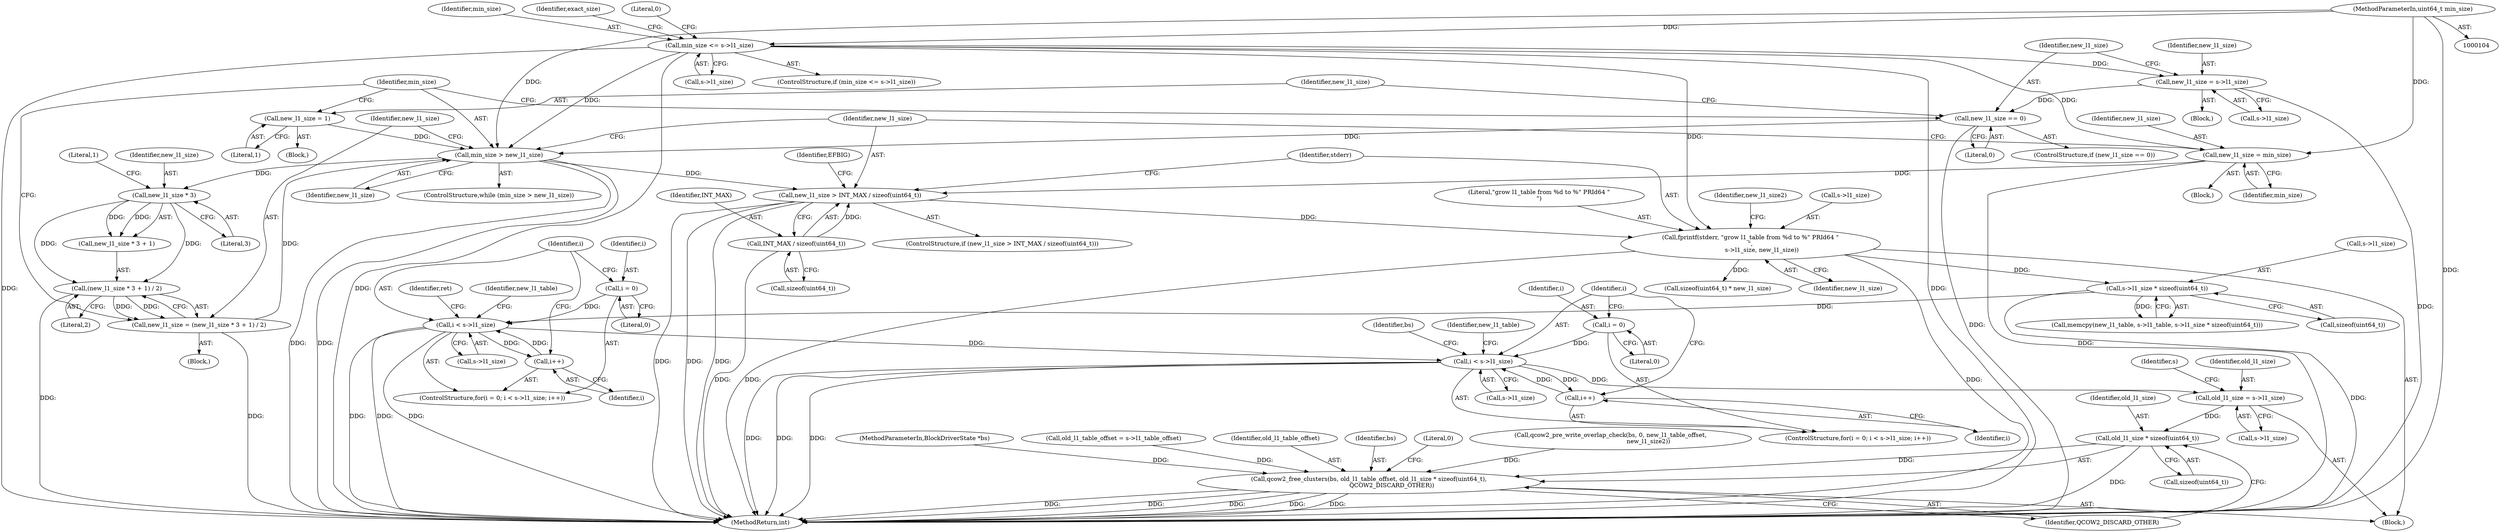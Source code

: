 digraph "0_qemu_cab60de930684c33f67d4e32c7509b567f8c445b@pointer" {
"1000295" [label="(Call,i < s->l1_size)"];
"1000292" [label="(Call,i = 0)"];
"1000300" [label="(Call,i++)"];
"1000295" [label="(Call,i < s->l1_size)"];
"1000262" [label="(Call,i < s->l1_size)"];
"1000259" [label="(Call,i = 0)"];
"1000267" [label="(Call,i++)"];
"1000202" [label="(Call,s->l1_size * sizeof(uint64_t))"];
"1000178" [label="(Call,fprintf(stderr, \"grow l1_table from %d to %\" PRId64 \"\n\",\n            s->l1_size, new_l1_size))"];
"1000125" [label="(Call,min_size <= s->l1_size)"];
"1000106" [label="(MethodParameterIn,uint64_t min_size)"];
"1000168" [label="(Call,new_l1_size > INT_MAX / sizeof(uint64_t))"];
"1000135" [label="(Call,new_l1_size = min_size)"];
"1000154" [label="(Call,min_size > new_l1_size)"];
"1000158" [label="(Call,new_l1_size = (new_l1_size * 3 + 1) / 2)"];
"1000160" [label="(Call,(new_l1_size * 3 + 1) / 2)"];
"1000162" [label="(Call,new_l1_size * 3)"];
"1000150" [label="(Call,new_l1_size = 1)"];
"1000146" [label="(Call,new_l1_size == 0)"];
"1000140" [label="(Call,new_l1_size = s->l1_size)"];
"1000170" [label="(Call,INT_MAX / sizeof(uint64_t))"];
"1000362" [label="(Call,old_l1_size = s->l1_size)"];
"1000375" [label="(Call,old_l1_size * sizeof(uint64_t))"];
"1000372" [label="(Call,qcow2_free_clusters(bs, old_l1_table_offset, old_l1_size * sizeof(uint64_t),\n                        QCOW2_DISCARD_OTHER))"];
"1000135" [label="(Call,new_l1_size = min_size)"];
"1000263" [label="(Identifier,i)"];
"1000150" [label="(Call,new_l1_size = 1)"];
"1000156" [label="(Identifier,new_l1_size)"];
"1000163" [label="(Identifier,new_l1_size)"];
"1000392" [label="(MethodReturn,int)"];
"1000161" [label="(Call,new_l1_size * 3 + 1)"];
"1000179" [label="(Identifier,stderr)"];
"1000297" [label="(Call,s->l1_size)"];
"1000125" [label="(Call,min_size <= s->l1_size)"];
"1000291" [label="(ControlStructure,for(i = 0; i < s->l1_size; i++))"];
"1000165" [label="(Literal,1)"];
"1000292" [label="(Call,i = 0)"];
"1000377" [label="(Call,sizeof(uint64_t))"];
"1000154" [label="(Call,min_size > new_l1_size)"];
"1000304" [label="(Identifier,new_l1_table)"];
"1000134" [label="(Block,)"];
"1000312" [label="(Identifier,bs)"];
"1000278" [label="(Identifier,ret)"];
"1000172" [label="(Call,sizeof(uint64_t))"];
"1000369" [label="(Identifier,s)"];
"1000186" [label="(Identifier,new_l1_size2)"];
"1000147" [label="(Identifier,new_l1_size)"];
"1000293" [label="(Identifier,i)"];
"1000166" [label="(Literal,2)"];
"1000300" [label="(Call,i++)"];
"1000374" [label="(Identifier,old_l1_table_offset)"];
"1000373" [label="(Identifier,bs)"];
"1000261" [label="(Literal,0)"];
"1000142" [label="(Call,s->l1_size)"];
"1000294" [label="(Literal,0)"];
"1000127" [label="(Call,s->l1_size)"];
"1000177" [label="(Identifier,EFBIG)"];
"1000376" [label="(Identifier,old_l1_size)"];
"1000203" [label="(Call,s->l1_size)"];
"1000148" [label="(Literal,0)"];
"1000170" [label="(Call,INT_MAX / sizeof(uint64_t))"];
"1000140" [label="(Call,new_l1_size = s->l1_size)"];
"1000167" [label="(ControlStructure,if (new_l1_size > INT_MAX / sizeof(uint64_t)))"];
"1000364" [label="(Call,s->l1_size)"];
"1000131" [label="(Literal,0)"];
"1000149" [label="(Block,)"];
"1000363" [label="(Identifier,old_l1_size)"];
"1000260" [label="(Identifier,i)"];
"1000164" [label="(Literal,3)"];
"1000184" [label="(Identifier,new_l1_size)"];
"1000381" [label="(Literal,0)"];
"1000141" [label="(Identifier,new_l1_size)"];
"1000375" [label="(Call,old_l1_size * sizeof(uint64_t))"];
"1000151" [label="(Identifier,new_l1_size)"];
"1000126" [label="(Identifier,min_size)"];
"1000259" [label="(Call,i = 0)"];
"1000139" [label="(Block,)"];
"1000267" [label="(Call,i++)"];
"1000160" [label="(Call,(new_l1_size * 3 + 1) / 2)"];
"1000268" [label="(Identifier,i)"];
"1000157" [label="(Block,)"];
"1000295" [label="(Call,i < s->l1_size)"];
"1000158" [label="(Call,new_l1_size = (new_l1_size * 3 + 1) / 2)"];
"1000187" [label="(Call,sizeof(uint64_t) * new_l1_size)"];
"1000169" [label="(Identifier,new_l1_size)"];
"1000136" [label="(Identifier,new_l1_size)"];
"1000296" [label="(Identifier,i)"];
"1000168" [label="(Call,new_l1_size > INT_MAX / sizeof(uint64_t))"];
"1000181" [label="(Call,s->l1_size)"];
"1000264" [label="(Call,s->l1_size)"];
"1000206" [label="(Call,sizeof(uint64_t))"];
"1000159" [label="(Identifier,new_l1_size)"];
"1000153" [label="(ControlStructure,while (min_size > new_l1_size))"];
"1000180" [label="(Literal,\"grow l1_table from %d to %\" PRId64 \"\n\")"];
"1000137" [label="(Identifier,min_size)"];
"1000124" [label="(ControlStructure,if (min_size <= s->l1_size))"];
"1000202" [label="(Call,s->l1_size * sizeof(uint64_t))"];
"1000197" [label="(Call,memcpy(new_l1_table, s->l1_table, s->l1_size * sizeof(uint64_t)))"];
"1000146" [label="(Call,new_l1_size == 0)"];
"1000162" [label="(Call,new_l1_size * 3)"];
"1000155" [label="(Identifier,min_size)"];
"1000271" [label="(Identifier,new_l1_table)"];
"1000108" [label="(Block,)"];
"1000242" [label="(Call,qcow2_pre_write_overlap_check(bs, 0, new_l1_table_offset,\n                                        new_l1_size2))"];
"1000262" [label="(Call,i < s->l1_size)"];
"1000258" [label="(ControlStructure,for(i = 0; i < s->l1_size; i++))"];
"1000133" [label="(Identifier,exact_size)"];
"1000372" [label="(Call,qcow2_free_clusters(bs, old_l1_table_offset, old_l1_size * sizeof(uint64_t),\n                        QCOW2_DISCARD_OTHER))"];
"1000178" [label="(Call,fprintf(stderr, \"grow l1_table from %d to %\" PRId64 \"\n\",\n            s->l1_size, new_l1_size))"];
"1000301" [label="(Identifier,i)"];
"1000347" [label="(Call,old_l1_table_offset = s->l1_table_offset)"];
"1000145" [label="(ControlStructure,if (new_l1_size == 0))"];
"1000379" [label="(Identifier,QCOW2_DISCARD_OTHER)"];
"1000105" [label="(MethodParameterIn,BlockDriverState *bs)"];
"1000152" [label="(Literal,1)"];
"1000106" [label="(MethodParameterIn,uint64_t min_size)"];
"1000171" [label="(Identifier,INT_MAX)"];
"1000362" [label="(Call,old_l1_size = s->l1_size)"];
"1000295" -> "1000291"  [label="AST: "];
"1000295" -> "1000297"  [label="CFG: "];
"1000296" -> "1000295"  [label="AST: "];
"1000297" -> "1000295"  [label="AST: "];
"1000304" -> "1000295"  [label="CFG: "];
"1000312" -> "1000295"  [label="CFG: "];
"1000295" -> "1000392"  [label="DDG: "];
"1000295" -> "1000392"  [label="DDG: "];
"1000295" -> "1000392"  [label="DDG: "];
"1000292" -> "1000295"  [label="DDG: "];
"1000300" -> "1000295"  [label="DDG: "];
"1000262" -> "1000295"  [label="DDG: "];
"1000295" -> "1000300"  [label="DDG: "];
"1000295" -> "1000362"  [label="DDG: "];
"1000292" -> "1000291"  [label="AST: "];
"1000292" -> "1000294"  [label="CFG: "];
"1000293" -> "1000292"  [label="AST: "];
"1000294" -> "1000292"  [label="AST: "];
"1000296" -> "1000292"  [label="CFG: "];
"1000300" -> "1000291"  [label="AST: "];
"1000300" -> "1000301"  [label="CFG: "];
"1000301" -> "1000300"  [label="AST: "];
"1000296" -> "1000300"  [label="CFG: "];
"1000262" -> "1000258"  [label="AST: "];
"1000262" -> "1000264"  [label="CFG: "];
"1000263" -> "1000262"  [label="AST: "];
"1000264" -> "1000262"  [label="AST: "];
"1000271" -> "1000262"  [label="CFG: "];
"1000278" -> "1000262"  [label="CFG: "];
"1000262" -> "1000392"  [label="DDG: "];
"1000262" -> "1000392"  [label="DDG: "];
"1000262" -> "1000392"  [label="DDG: "];
"1000259" -> "1000262"  [label="DDG: "];
"1000267" -> "1000262"  [label="DDG: "];
"1000202" -> "1000262"  [label="DDG: "];
"1000262" -> "1000267"  [label="DDG: "];
"1000259" -> "1000258"  [label="AST: "];
"1000259" -> "1000261"  [label="CFG: "];
"1000260" -> "1000259"  [label="AST: "];
"1000261" -> "1000259"  [label="AST: "];
"1000263" -> "1000259"  [label="CFG: "];
"1000267" -> "1000258"  [label="AST: "];
"1000267" -> "1000268"  [label="CFG: "];
"1000268" -> "1000267"  [label="AST: "];
"1000263" -> "1000267"  [label="CFG: "];
"1000202" -> "1000197"  [label="AST: "];
"1000202" -> "1000206"  [label="CFG: "];
"1000203" -> "1000202"  [label="AST: "];
"1000206" -> "1000202"  [label="AST: "];
"1000197" -> "1000202"  [label="CFG: "];
"1000202" -> "1000392"  [label="DDG: "];
"1000202" -> "1000197"  [label="DDG: "];
"1000178" -> "1000202"  [label="DDG: "];
"1000178" -> "1000108"  [label="AST: "];
"1000178" -> "1000184"  [label="CFG: "];
"1000179" -> "1000178"  [label="AST: "];
"1000180" -> "1000178"  [label="AST: "];
"1000181" -> "1000178"  [label="AST: "];
"1000184" -> "1000178"  [label="AST: "];
"1000186" -> "1000178"  [label="CFG: "];
"1000178" -> "1000392"  [label="DDG: "];
"1000178" -> "1000392"  [label="DDG: "];
"1000125" -> "1000178"  [label="DDG: "];
"1000168" -> "1000178"  [label="DDG: "];
"1000178" -> "1000187"  [label="DDG: "];
"1000125" -> "1000124"  [label="AST: "];
"1000125" -> "1000127"  [label="CFG: "];
"1000126" -> "1000125"  [label="AST: "];
"1000127" -> "1000125"  [label="AST: "];
"1000131" -> "1000125"  [label="CFG: "];
"1000133" -> "1000125"  [label="CFG: "];
"1000125" -> "1000392"  [label="DDG: "];
"1000125" -> "1000392"  [label="DDG: "];
"1000125" -> "1000392"  [label="DDG: "];
"1000106" -> "1000125"  [label="DDG: "];
"1000125" -> "1000135"  [label="DDG: "];
"1000125" -> "1000140"  [label="DDG: "];
"1000125" -> "1000154"  [label="DDG: "];
"1000106" -> "1000104"  [label="AST: "];
"1000106" -> "1000392"  [label="DDG: "];
"1000106" -> "1000135"  [label="DDG: "];
"1000106" -> "1000154"  [label="DDG: "];
"1000168" -> "1000167"  [label="AST: "];
"1000168" -> "1000170"  [label="CFG: "];
"1000169" -> "1000168"  [label="AST: "];
"1000170" -> "1000168"  [label="AST: "];
"1000177" -> "1000168"  [label="CFG: "];
"1000179" -> "1000168"  [label="CFG: "];
"1000168" -> "1000392"  [label="DDG: "];
"1000168" -> "1000392"  [label="DDG: "];
"1000168" -> "1000392"  [label="DDG: "];
"1000135" -> "1000168"  [label="DDG: "];
"1000154" -> "1000168"  [label="DDG: "];
"1000170" -> "1000168"  [label="DDG: "];
"1000135" -> "1000134"  [label="AST: "];
"1000135" -> "1000137"  [label="CFG: "];
"1000136" -> "1000135"  [label="AST: "];
"1000137" -> "1000135"  [label="AST: "];
"1000169" -> "1000135"  [label="CFG: "];
"1000135" -> "1000392"  [label="DDG: "];
"1000154" -> "1000153"  [label="AST: "];
"1000154" -> "1000156"  [label="CFG: "];
"1000155" -> "1000154"  [label="AST: "];
"1000156" -> "1000154"  [label="AST: "];
"1000159" -> "1000154"  [label="CFG: "];
"1000169" -> "1000154"  [label="CFG: "];
"1000154" -> "1000392"  [label="DDG: "];
"1000154" -> "1000392"  [label="DDG: "];
"1000158" -> "1000154"  [label="DDG: "];
"1000150" -> "1000154"  [label="DDG: "];
"1000146" -> "1000154"  [label="DDG: "];
"1000154" -> "1000162"  [label="DDG: "];
"1000158" -> "1000157"  [label="AST: "];
"1000158" -> "1000160"  [label="CFG: "];
"1000159" -> "1000158"  [label="AST: "];
"1000160" -> "1000158"  [label="AST: "];
"1000155" -> "1000158"  [label="CFG: "];
"1000158" -> "1000392"  [label="DDG: "];
"1000160" -> "1000158"  [label="DDG: "];
"1000160" -> "1000158"  [label="DDG: "];
"1000160" -> "1000166"  [label="CFG: "];
"1000161" -> "1000160"  [label="AST: "];
"1000166" -> "1000160"  [label="AST: "];
"1000160" -> "1000392"  [label="DDG: "];
"1000162" -> "1000160"  [label="DDG: "];
"1000162" -> "1000160"  [label="DDG: "];
"1000162" -> "1000161"  [label="AST: "];
"1000162" -> "1000164"  [label="CFG: "];
"1000163" -> "1000162"  [label="AST: "];
"1000164" -> "1000162"  [label="AST: "];
"1000165" -> "1000162"  [label="CFG: "];
"1000162" -> "1000161"  [label="DDG: "];
"1000162" -> "1000161"  [label="DDG: "];
"1000150" -> "1000149"  [label="AST: "];
"1000150" -> "1000152"  [label="CFG: "];
"1000151" -> "1000150"  [label="AST: "];
"1000152" -> "1000150"  [label="AST: "];
"1000155" -> "1000150"  [label="CFG: "];
"1000146" -> "1000145"  [label="AST: "];
"1000146" -> "1000148"  [label="CFG: "];
"1000147" -> "1000146"  [label="AST: "];
"1000148" -> "1000146"  [label="AST: "];
"1000151" -> "1000146"  [label="CFG: "];
"1000155" -> "1000146"  [label="CFG: "];
"1000146" -> "1000392"  [label="DDG: "];
"1000140" -> "1000146"  [label="DDG: "];
"1000140" -> "1000139"  [label="AST: "];
"1000140" -> "1000142"  [label="CFG: "];
"1000141" -> "1000140"  [label="AST: "];
"1000142" -> "1000140"  [label="AST: "];
"1000147" -> "1000140"  [label="CFG: "];
"1000140" -> "1000392"  [label="DDG: "];
"1000170" -> "1000172"  [label="CFG: "];
"1000171" -> "1000170"  [label="AST: "];
"1000172" -> "1000170"  [label="AST: "];
"1000170" -> "1000392"  [label="DDG: "];
"1000362" -> "1000108"  [label="AST: "];
"1000362" -> "1000364"  [label="CFG: "];
"1000363" -> "1000362"  [label="AST: "];
"1000364" -> "1000362"  [label="AST: "];
"1000369" -> "1000362"  [label="CFG: "];
"1000362" -> "1000375"  [label="DDG: "];
"1000375" -> "1000372"  [label="AST: "];
"1000375" -> "1000377"  [label="CFG: "];
"1000376" -> "1000375"  [label="AST: "];
"1000377" -> "1000375"  [label="AST: "];
"1000379" -> "1000375"  [label="CFG: "];
"1000375" -> "1000392"  [label="DDG: "];
"1000375" -> "1000372"  [label="DDG: "];
"1000372" -> "1000108"  [label="AST: "];
"1000372" -> "1000379"  [label="CFG: "];
"1000373" -> "1000372"  [label="AST: "];
"1000374" -> "1000372"  [label="AST: "];
"1000379" -> "1000372"  [label="AST: "];
"1000381" -> "1000372"  [label="CFG: "];
"1000372" -> "1000392"  [label="DDG: "];
"1000372" -> "1000392"  [label="DDG: "];
"1000372" -> "1000392"  [label="DDG: "];
"1000372" -> "1000392"  [label="DDG: "];
"1000372" -> "1000392"  [label="DDG: "];
"1000242" -> "1000372"  [label="DDG: "];
"1000105" -> "1000372"  [label="DDG: "];
"1000347" -> "1000372"  [label="DDG: "];
}

